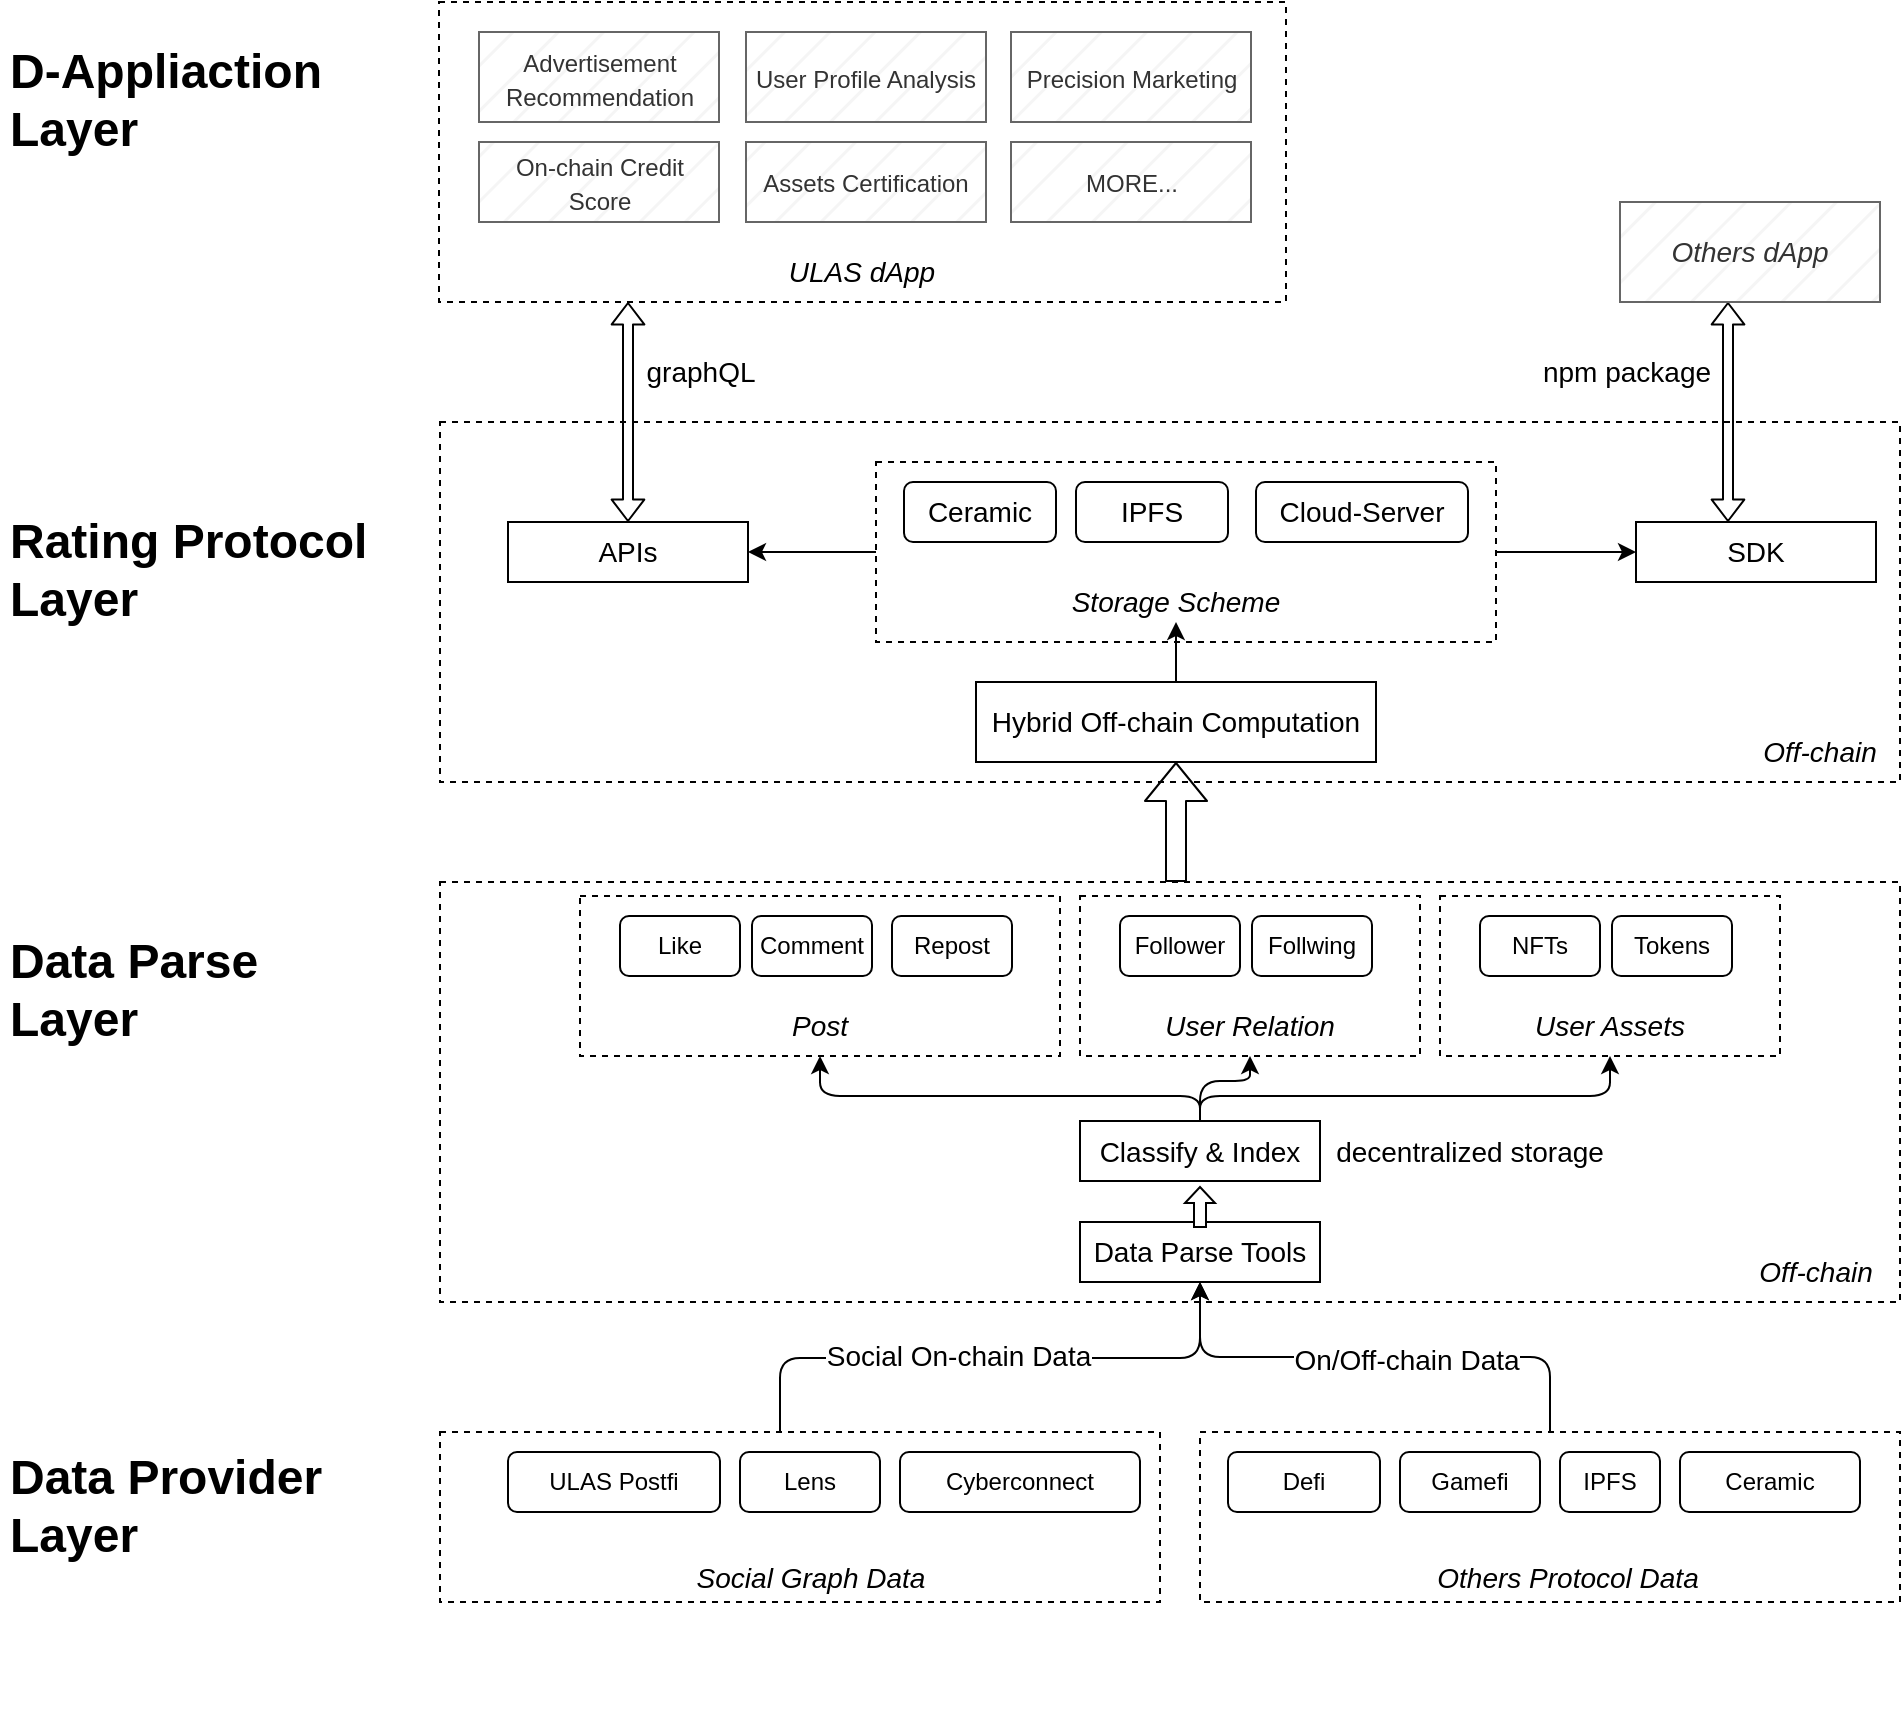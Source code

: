 <mxfile version="20.1.1" type="github">
  <diagram id="ygzSirnMUKqVHTcodODq" name="Page-1">
    <mxGraphModel dx="1697" dy="909" grid="1" gridSize="10" guides="1" tooltips="1" connect="1" arrows="1" fold="1" page="1" pageScale="1" pageWidth="827" pageHeight="1169" math="0" shadow="0">
      <root>
        <mxCell id="0" />
        <mxCell id="1" parent="0" />
        <mxCell id="9h2n3OwukKY5-VpyM2bv-74" value="" style="rounded=0;whiteSpace=wrap;html=1;dashed=1;" parent="1" vertex="1">
          <mxGeometry x="260" y="280" width="730" height="180" as="geometry" />
        </mxCell>
        <mxCell id="9h2n3OwukKY5-VpyM2bv-57" value="" style="rounded=0;whiteSpace=wrap;html=1;dashed=1;" parent="1" vertex="1">
          <mxGeometry x="259.5" y="70" width="423.5" height="150" as="geometry" />
        </mxCell>
        <mxCell id="9h2n3OwukKY5-VpyM2bv-61" value="" style="edgeStyle=orthogonalEdgeStyle;rounded=1;orthogonalLoop=1;jettySize=auto;html=1;fontSize=14;" parent="1" source="9h2n3OwukKY5-VpyM2bv-49" target="9h2n3OwukKY5-VpyM2bv-54" edge="1">
          <mxGeometry relative="1" as="geometry" />
        </mxCell>
        <mxCell id="9h2n3OwukKY5-VpyM2bv-62" value="" style="edgeStyle=orthogonalEdgeStyle;rounded=1;orthogonalLoop=1;jettySize=auto;html=1;fontSize=14;" parent="1" source="9h2n3OwukKY5-VpyM2bv-49" target="9h2n3OwukKY5-VpyM2bv-53" edge="1">
          <mxGeometry relative="1" as="geometry" />
        </mxCell>
        <mxCell id="9h2n3OwukKY5-VpyM2bv-49" value="" style="rounded=0;whiteSpace=wrap;html=1;dashed=1;" parent="1" vertex="1">
          <mxGeometry x="478" y="300" width="310" height="90" as="geometry" />
        </mxCell>
        <mxCell id="nCG46OqaRl130R50hFcX-19" value="" style="rounded=0;whiteSpace=wrap;html=1;dashed=1;" parent="1" vertex="1">
          <mxGeometry x="260" y="785" width="360" height="85" as="geometry" />
        </mxCell>
        <mxCell id="nCG46OqaRl130R50hFcX-2" value="&lt;h1&gt;Data Provider Layer&lt;/h1&gt;" style="text;html=1;strokeColor=none;fillColor=none;spacing=5;spacingTop=-20;whiteSpace=wrap;overflow=hidden;rounded=0;" parent="1" vertex="1">
          <mxGeometry x="40" y="787.5" width="230" height="140" as="geometry" />
        </mxCell>
        <mxCell id="nCG46OqaRl130R50hFcX-3" value="ULAS Postfi" style="rounded=1;whiteSpace=wrap;html=1;" parent="1" vertex="1">
          <mxGeometry x="294" y="795" width="106" height="30" as="geometry" />
        </mxCell>
        <mxCell id="nCG46OqaRl130R50hFcX-4" value="&lt;h1&gt;Rating Protocol Layer&lt;/h1&gt;" style="text;html=1;strokeColor=none;fillColor=none;spacing=5;spacingTop=-20;whiteSpace=wrap;overflow=hidden;rounded=0;" parent="1" vertex="1">
          <mxGeometry x="40" y="320" width="190" height="120" as="geometry" />
        </mxCell>
        <mxCell id="nCG46OqaRl130R50hFcX-5" value="&lt;h1&gt;D-Appliaction Layer&lt;/h1&gt;" style="text;html=1;strokeColor=none;fillColor=none;spacing=5;spacingTop=-20;whiteSpace=wrap;overflow=hidden;rounded=0;" parent="1" vertex="1">
          <mxGeometry x="40" y="85" width="190" height="120" as="geometry" />
        </mxCell>
        <mxCell id="nCG46OqaRl130R50hFcX-9" value="Lens" style="rounded=1;whiteSpace=wrap;html=1;" parent="1" vertex="1">
          <mxGeometry x="410" y="795" width="70" height="30" as="geometry" />
        </mxCell>
        <mxCell id="nCG46OqaRl130R50hFcX-10" value="Cyberconnect" style="rounded=1;whiteSpace=wrap;html=1;" parent="1" vertex="1">
          <mxGeometry x="490" y="795" width="120" height="30" as="geometry" />
        </mxCell>
        <mxCell id="nCG46OqaRl130R50hFcX-13" value="&lt;h1&gt;Data Parse Layer&lt;/h1&gt;&lt;p&gt;&lt;br&gt;&lt;/p&gt;" style="text;html=1;strokeColor=none;fillColor=none;spacing=5;spacingTop=-20;whiteSpace=wrap;overflow=hidden;rounded=0;" parent="1" vertex="1">
          <mxGeometry x="40" y="529.75" width="200" height="170.5" as="geometry" />
        </mxCell>
        <mxCell id="nCG46OqaRl130R50hFcX-17" value="Off-chain" style="text;html=1;strokeColor=none;fillColor=none;align=center;verticalAlign=middle;whiteSpace=wrap;rounded=0;dashed=1;" parent="1" vertex="1">
          <mxGeometry x="460" y="520" width="60" height="30" as="geometry" />
        </mxCell>
        <mxCell id="nCG46OqaRl130R50hFcX-23" value="" style="rounded=0;whiteSpace=wrap;html=1;dashed=1;" parent="1" vertex="1">
          <mxGeometry x="260" y="510" width="730" height="210" as="geometry" />
        </mxCell>
        <mxCell id="9h2n3OwukKY5-VpyM2bv-1" value="" style="rounded=0;whiteSpace=wrap;html=1;dashed=1;" parent="1" vertex="1">
          <mxGeometry x="330" y="517" width="240" height="80" as="geometry" />
        </mxCell>
        <mxCell id="9h2n3OwukKY5-VpyM2bv-2" value="Like" style="rounded=1;whiteSpace=wrap;html=1;" parent="1" vertex="1">
          <mxGeometry x="350" y="527" width="60" height="30" as="geometry" />
        </mxCell>
        <mxCell id="9h2n3OwukKY5-VpyM2bv-3" value="Comment" style="rounded=1;whiteSpace=wrap;html=1;" parent="1" vertex="1">
          <mxGeometry x="416" y="527" width="60" height="30" as="geometry" />
        </mxCell>
        <mxCell id="9h2n3OwukKY5-VpyM2bv-4" value="Repost" style="rounded=1;whiteSpace=wrap;html=1;" parent="1" vertex="1">
          <mxGeometry x="486" y="527" width="60" height="30" as="geometry" />
        </mxCell>
        <mxCell id="9h2n3OwukKY5-VpyM2bv-5" value="&lt;font style=&quot;font-size: 14px;&quot;&gt;&lt;i&gt;Post&lt;/i&gt;&lt;/font&gt;" style="text;html=1;strokeColor=none;fillColor=none;align=center;verticalAlign=middle;whiteSpace=wrap;rounded=0;" parent="1" vertex="1">
          <mxGeometry x="420" y="567" width="60" height="30" as="geometry" />
        </mxCell>
        <mxCell id="9h2n3OwukKY5-VpyM2bv-6" value="" style="rounded=0;whiteSpace=wrap;html=1;dashed=1;" parent="1" vertex="1">
          <mxGeometry x="580" y="517" width="170" height="80" as="geometry" />
        </mxCell>
        <mxCell id="9h2n3OwukKY5-VpyM2bv-7" value="Follower" style="rounded=1;whiteSpace=wrap;html=1;" parent="1" vertex="1">
          <mxGeometry x="600" y="527" width="60" height="30" as="geometry" />
        </mxCell>
        <mxCell id="9h2n3OwukKY5-VpyM2bv-8" value="Follwing" style="rounded=1;whiteSpace=wrap;html=1;" parent="1" vertex="1">
          <mxGeometry x="666" y="527" width="60" height="30" as="geometry" />
        </mxCell>
        <mxCell id="9h2n3OwukKY5-VpyM2bv-10" value="&lt;font style=&quot;font-size: 14px;&quot;&gt;&lt;i&gt;User Relation&lt;/i&gt;&lt;/font&gt;" style="text;html=1;strokeColor=none;fillColor=none;align=center;verticalAlign=middle;whiteSpace=wrap;rounded=0;" parent="1" vertex="1">
          <mxGeometry x="610" y="572" width="110" height="20" as="geometry" />
        </mxCell>
        <mxCell id="9h2n3OwukKY5-VpyM2bv-11" value="" style="rounded=0;whiteSpace=wrap;html=1;dashed=1;" parent="1" vertex="1">
          <mxGeometry x="760" y="517" width="170" height="80" as="geometry" />
        </mxCell>
        <mxCell id="9h2n3OwukKY5-VpyM2bv-12" value="NFTs" style="rounded=1;whiteSpace=wrap;html=1;" parent="1" vertex="1">
          <mxGeometry x="780" y="527" width="60" height="30" as="geometry" />
        </mxCell>
        <mxCell id="9h2n3OwukKY5-VpyM2bv-13" value="Tokens" style="rounded=1;whiteSpace=wrap;html=1;" parent="1" vertex="1">
          <mxGeometry x="846" y="527" width="60" height="30" as="geometry" />
        </mxCell>
        <mxCell id="9h2n3OwukKY5-VpyM2bv-14" value="&lt;font style=&quot;font-size: 14px;&quot;&gt;&lt;i&gt;User Assets&lt;/i&gt;&lt;/font&gt;" style="text;html=1;strokeColor=none;fillColor=none;align=center;verticalAlign=middle;whiteSpace=wrap;rounded=0;" parent="1" vertex="1">
          <mxGeometry x="790" y="572" width="110" height="20" as="geometry" />
        </mxCell>
        <mxCell id="9h2n3OwukKY5-VpyM2bv-16" value="&lt;font style=&quot;font-size: 14px;&quot;&gt;&lt;i&gt;Social Graph Data&lt;/i&gt;&lt;/font&gt;" style="text;html=1;strokeColor=none;fillColor=none;align=center;verticalAlign=middle;whiteSpace=wrap;rounded=0;" parent="1" vertex="1">
          <mxGeometry x="382.5" y="845" width="125" height="25" as="geometry" />
        </mxCell>
        <mxCell id="9h2n3OwukKY5-VpyM2bv-17" value="Data Parse Tools" style="rounded=0;whiteSpace=wrap;html=1;fontSize=14;" parent="1" vertex="1">
          <mxGeometry x="580" y="680" width="120" height="30" as="geometry" />
        </mxCell>
        <mxCell id="9h2n3OwukKY5-VpyM2bv-25" value="" style="edgeStyle=orthogonalEdgeStyle;rounded=1;orthogonalLoop=1;jettySize=auto;html=1;fontSize=14;exitX=0.5;exitY=0;exitDx=0;exitDy=0;" parent="1" source="9h2n3OwukKY5-VpyM2bv-18" target="9h2n3OwukKY5-VpyM2bv-17" edge="1">
          <mxGeometry relative="1" as="geometry" />
        </mxCell>
        <mxCell id="9h2n3OwukKY5-VpyM2bv-28" value="On/Off-chain Data" style="edgeLabel;html=1;align=center;verticalAlign=middle;resizable=0;points=[];fontSize=14;" parent="9h2n3OwukKY5-VpyM2bv-25" vertex="1" connectable="0">
          <mxGeometry x="-0.123" y="1" relative="1" as="geometry">
            <mxPoint as="offset" />
          </mxGeometry>
        </mxCell>
        <mxCell id="9h2n3OwukKY5-VpyM2bv-18" value="" style="rounded=0;whiteSpace=wrap;html=1;dashed=1;" parent="1" vertex="1">
          <mxGeometry x="640" y="785" width="350" height="85" as="geometry" />
        </mxCell>
        <mxCell id="9h2n3OwukKY5-VpyM2bv-19" value="Defi" style="rounded=1;whiteSpace=wrap;html=1;" parent="1" vertex="1">
          <mxGeometry x="654" y="795" width="76" height="30" as="geometry" />
        </mxCell>
        <mxCell id="9h2n3OwukKY5-VpyM2bv-20" value="Gamefi" style="rounded=1;whiteSpace=wrap;html=1;" parent="1" vertex="1">
          <mxGeometry x="740" y="795" width="70" height="30" as="geometry" />
        </mxCell>
        <mxCell id="9h2n3OwukKY5-VpyM2bv-21" value="IPFS" style="rounded=1;whiteSpace=wrap;html=1;" parent="1" vertex="1">
          <mxGeometry x="820" y="795" width="50" height="30" as="geometry" />
        </mxCell>
        <mxCell id="9h2n3OwukKY5-VpyM2bv-22" value="&lt;font style=&quot;font-size: 14px;&quot;&gt;&lt;i&gt;Others Protocol Data&lt;/i&gt;&lt;/font&gt;" style="text;html=1;strokeColor=none;fillColor=none;align=center;verticalAlign=middle;whiteSpace=wrap;rounded=0;" parent="1" vertex="1">
          <mxGeometry x="740" y="845" width="167.5" height="25" as="geometry" />
        </mxCell>
        <mxCell id="9h2n3OwukKY5-VpyM2bv-23" value="" style="edgeStyle=orthogonalEdgeStyle;orthogonalLoop=1;jettySize=auto;html=1;fontSize=14;rounded=1;" parent="1" source="nCG46OqaRl130R50hFcX-19" target="9h2n3OwukKY5-VpyM2bv-17" edge="1">
          <mxGeometry relative="1" as="geometry">
            <Array as="points">
              <mxPoint x="430" y="748" />
              <mxPoint x="640" y="748" />
            </Array>
          </mxGeometry>
        </mxCell>
        <mxCell id="9h2n3OwukKY5-VpyM2bv-27" value="Social On-chain Data" style="edgeLabel;html=1;align=center;verticalAlign=middle;resizable=0;points=[];fontSize=14;" parent="9h2n3OwukKY5-VpyM2bv-23" vertex="1" connectable="0">
          <mxGeometry x="-0.121" y="1" relative="1" as="geometry">
            <mxPoint as="offset" />
          </mxGeometry>
        </mxCell>
        <mxCell id="nCG46OqaRl130R50hFcX-11" value="Ceramic" style="rounded=1;whiteSpace=wrap;html=1;" parent="1" vertex="1">
          <mxGeometry x="880" y="795" width="90" height="30" as="geometry" />
        </mxCell>
        <mxCell id="9h2n3OwukKY5-VpyM2bv-33" style="edgeStyle=orthogonalEdgeStyle;rounded=1;orthogonalLoop=1;jettySize=auto;html=1;exitX=0.5;exitY=0;exitDx=0;exitDy=0;fontSize=14;entryX=0.5;entryY=1;entryDx=0;entryDy=0;" parent="1" source="9h2n3OwukKY5-VpyM2bv-30" target="9h2n3OwukKY5-VpyM2bv-5" edge="1">
          <mxGeometry relative="1" as="geometry">
            <Array as="points">
              <mxPoint x="640" y="617" />
              <mxPoint x="450" y="617" />
            </Array>
          </mxGeometry>
        </mxCell>
        <mxCell id="9h2n3OwukKY5-VpyM2bv-30" value="Classify &amp;amp; Index" style="rounded=0;whiteSpace=wrap;html=1;fontSize=14;" parent="1" vertex="1">
          <mxGeometry x="580" y="629.5" width="120" height="30" as="geometry" />
        </mxCell>
        <mxCell id="9h2n3OwukKY5-VpyM2bv-31" value="" style="shape=singleArrow;whiteSpace=wrap;html=1;arrowWidth=0.4;arrowSize=0.4;fontSize=14;rounded=0;rotation=-90;" parent="1" vertex="1">
          <mxGeometry x="630" y="665" width="20" height="15" as="geometry" />
        </mxCell>
        <mxCell id="9h2n3OwukKY5-VpyM2bv-34" style="edgeStyle=orthogonalEdgeStyle;rounded=1;orthogonalLoop=1;jettySize=auto;html=1;exitX=0.5;exitY=0;exitDx=0;exitDy=0;fontSize=14;" parent="1" source="9h2n3OwukKY5-VpyM2bv-30" target="9h2n3OwukKY5-VpyM2bv-6" edge="1">
          <mxGeometry relative="1" as="geometry">
            <mxPoint x="650" y="639.5" as="sourcePoint" />
            <mxPoint x="460" y="607" as="targetPoint" />
            <Array as="points" />
          </mxGeometry>
        </mxCell>
        <mxCell id="9h2n3OwukKY5-VpyM2bv-35" style="edgeStyle=orthogonalEdgeStyle;rounded=1;orthogonalLoop=1;jettySize=auto;html=1;exitX=0.5;exitY=0;exitDx=0;exitDy=0;fontSize=14;" parent="1" source="9h2n3OwukKY5-VpyM2bv-30" target="9h2n3OwukKY5-VpyM2bv-11" edge="1">
          <mxGeometry relative="1" as="geometry">
            <mxPoint x="650" y="639.5" as="sourcePoint" />
            <mxPoint x="675" y="607" as="targetPoint" />
            <Array as="points">
              <mxPoint x="640" y="617" />
              <mxPoint x="845" y="617" />
            </Array>
          </mxGeometry>
        </mxCell>
        <mxCell id="9h2n3OwukKY5-VpyM2bv-38" value="decentralized storage" style="text;html=1;strokeColor=none;fillColor=none;align=center;verticalAlign=middle;whiteSpace=wrap;rounded=0;fontSize=14;" parent="1" vertex="1">
          <mxGeometry x="700" y="629.5" width="150" height="30" as="geometry" />
        </mxCell>
        <mxCell id="9h2n3OwukKY5-VpyM2bv-39" value="&lt;i&gt;Off-chain&lt;/i&gt;" style="text;html=1;strokeColor=none;fillColor=none;align=center;verticalAlign=middle;whiteSpace=wrap;rounded=0;fontSize=14;" parent="1" vertex="1">
          <mxGeometry x="918" y="690" width="60" height="30" as="geometry" />
        </mxCell>
        <mxCell id="9h2n3OwukKY5-VpyM2bv-52" style="edgeStyle=orthogonalEdgeStyle;rounded=1;orthogonalLoop=1;jettySize=auto;html=1;exitX=0.5;exitY=0;exitDx=0;exitDy=0;entryX=0.5;entryY=1;entryDx=0;entryDy=0;fontSize=14;" parent="1" source="9h2n3OwukKY5-VpyM2bv-40" target="9h2n3OwukKY5-VpyM2bv-50" edge="1">
          <mxGeometry relative="1" as="geometry" />
        </mxCell>
        <mxCell id="9h2n3OwukKY5-VpyM2bv-40" value="Hybrid Off-chain Computation" style="rounded=0;whiteSpace=wrap;html=1;fontSize=14;" parent="1" vertex="1">
          <mxGeometry x="528" y="410" width="200" height="40" as="geometry" />
        </mxCell>
        <mxCell id="9h2n3OwukKY5-VpyM2bv-44" value="&lt;font style=&quot;font-size: 12px;&quot;&gt;Advertisement&lt;br&gt;Recommendation&lt;/font&gt;" style="rounded=0;whiteSpace=wrap;html=1;fontSize=14;fillColor=#f5f5f5;strokeColor=#666666;fontColor=#333333;perimeterSpacing=0;fillStyle=hatch;" parent="1" vertex="1">
          <mxGeometry x="279.5" y="85" width="120" height="45" as="geometry" />
        </mxCell>
        <mxCell id="9h2n3OwukKY5-VpyM2bv-45" value="&lt;font style=&quot;font-size: 12px;&quot;&gt;User Profile Analysis&lt;/font&gt;" style="rounded=0;whiteSpace=wrap;html=1;fontSize=14;fillColor=#f5f5f5;strokeColor=#666666;fontColor=#333333;fillStyle=hatch;" parent="1" vertex="1">
          <mxGeometry x="413" y="85" width="120" height="45" as="geometry" />
        </mxCell>
        <mxCell id="9h2n3OwukKY5-VpyM2bv-46" value="Ceramic" style="rounded=1;whiteSpace=wrap;html=1;fontSize=14;" parent="1" vertex="1">
          <mxGeometry x="492" y="310" width="76" height="30" as="geometry" />
        </mxCell>
        <mxCell id="9h2n3OwukKY5-VpyM2bv-47" value="IPFS" style="rounded=1;whiteSpace=wrap;html=1;fontSize=14;" parent="1" vertex="1">
          <mxGeometry x="578" y="310" width="76" height="30" as="geometry" />
        </mxCell>
        <mxCell id="9h2n3OwukKY5-VpyM2bv-48" value="Cloud-Server" style="rounded=1;whiteSpace=wrap;html=1;fontSize=14;" parent="1" vertex="1">
          <mxGeometry x="668" y="310" width="106" height="30" as="geometry" />
        </mxCell>
        <mxCell id="9h2n3OwukKY5-VpyM2bv-50" value="&lt;font style=&quot;font-size: 14px;&quot;&gt;&lt;i&gt;Storage Scheme&lt;/i&gt;&lt;/font&gt;" style="text;html=1;strokeColor=none;fillColor=none;align=center;verticalAlign=middle;whiteSpace=wrap;rounded=0;" parent="1" vertex="1">
          <mxGeometry x="573" y="360" width="110" height="20" as="geometry" />
        </mxCell>
        <mxCell id="9h2n3OwukKY5-VpyM2bv-53" value="SDK" style="rounded=0;whiteSpace=wrap;html=1;fontSize=14;" parent="1" vertex="1">
          <mxGeometry x="858" y="330" width="120" height="30" as="geometry" />
        </mxCell>
        <mxCell id="9h2n3OwukKY5-VpyM2bv-54" value="APIs" style="rounded=0;whiteSpace=wrap;html=1;fontSize=14;" parent="1" vertex="1">
          <mxGeometry x="294" y="330" width="120" height="30" as="geometry" />
        </mxCell>
        <mxCell id="9h2n3OwukKY5-VpyM2bv-56" value="" style="shape=flexArrow;endArrow=classic;startArrow=classic;html=1;rounded=1;fontSize=14;exitX=0.5;exitY=0;exitDx=0;exitDy=0;startWidth=10.333;startSize=3.237;endWidth=10.333;endSize=3.237;width=5;" parent="1" source="9h2n3OwukKY5-VpyM2bv-54" edge="1">
          <mxGeometry width="100" height="100" relative="1" as="geometry">
            <mxPoint x="500" y="240" as="sourcePoint" />
            <mxPoint x="354" y="220" as="targetPoint" />
          </mxGeometry>
        </mxCell>
        <mxCell id="9h2n3OwukKY5-VpyM2bv-59" value="graphQL" style="text;html=1;align=center;verticalAlign=middle;resizable=0;points=[];autosize=1;strokeColor=none;fillColor=none;fontSize=14;" parent="1" vertex="1">
          <mxGeometry x="350" y="240" width="80" height="30" as="geometry" />
        </mxCell>
        <mxCell id="9h2n3OwukKY5-VpyM2bv-60" value="&lt;font style=&quot;font-size: 12px;&quot;&gt;Precision Marketing&lt;/font&gt;" style="rounded=0;whiteSpace=wrap;html=1;fontSize=14;fillColor=#f5f5f5;strokeColor=#666666;fontColor=#333333;fillStyle=hatch;" parent="1" vertex="1">
          <mxGeometry x="545.5" y="85" width="120" height="45" as="geometry" />
        </mxCell>
        <mxCell id="9h2n3OwukKY5-VpyM2bv-63" value="&lt;div style=&quot;&quot;&gt;&lt;font style=&quot;font-size: 12px;&quot;&gt;On-chain Credit Score&lt;/font&gt;&lt;/div&gt;" style="rounded=0;whiteSpace=wrap;html=1;fontSize=14;align=center;fillColor=#f5f5f5;strokeColor=#666666;fontColor=#333333;fillStyle=hatch;" parent="1" vertex="1">
          <mxGeometry x="279.5" y="140" width="120" height="40" as="geometry" />
        </mxCell>
        <mxCell id="9h2n3OwukKY5-VpyM2bv-64" value="&lt;div style=&quot;&quot;&gt;&lt;font style=&quot;font-size: 12px;&quot;&gt;Assets Certification&lt;/font&gt;&lt;/div&gt;" style="rounded=0;whiteSpace=wrap;html=1;fontSize=14;align=center;fillColor=#f5f5f5;strokeColor=#666666;fontColor=#333333;fillStyle=hatch;" parent="1" vertex="1">
          <mxGeometry x="413" y="140" width="120" height="40" as="geometry" />
        </mxCell>
        <mxCell id="9h2n3OwukKY5-VpyM2bv-65" value="&lt;div style=&quot;&quot;&gt;&lt;font style=&quot;font-size: 12px;&quot;&gt;MORE...&lt;/font&gt;&lt;/div&gt;" style="rounded=0;whiteSpace=wrap;html=1;fontSize=14;align=center;fillColor=#f5f5f5;strokeColor=#666666;fontColor=#333333;fillStyle=hatch;" parent="1" vertex="1">
          <mxGeometry x="545.5" y="140" width="120" height="40" as="geometry" />
        </mxCell>
        <mxCell id="9h2n3OwukKY5-VpyM2bv-66" value="&lt;font style=&quot;font-size: 14px;&quot;&gt;&lt;i&gt;ULAS dApp&lt;/i&gt;&lt;/font&gt;" style="text;html=1;strokeColor=none;fillColor=none;align=center;verticalAlign=middle;whiteSpace=wrap;rounded=0;" parent="1" vertex="1">
          <mxGeometry x="411.25" y="190" width="120" height="30" as="geometry" />
        </mxCell>
        <mxCell id="9h2n3OwukKY5-VpyM2bv-68" value="" style="shape=flexArrow;endArrow=classic;startArrow=classic;html=1;rounded=1;fontSize=14;exitX=0.5;exitY=0;exitDx=0;exitDy=0;startWidth=10.333;startSize=3.237;endWidth=10.333;endSize=3.237;width=5;" parent="1" edge="1">
          <mxGeometry width="100" height="100" relative="1" as="geometry">
            <mxPoint x="904" y="330.0" as="sourcePoint" />
            <mxPoint x="904" y="220.0" as="targetPoint" />
          </mxGeometry>
        </mxCell>
        <mxCell id="9h2n3OwukKY5-VpyM2bv-69" value="npm package" style="text;html=1;align=center;verticalAlign=middle;resizable=0;points=[];autosize=1;strokeColor=none;fillColor=none;fontSize=14;" parent="1" vertex="1">
          <mxGeometry x="797.5" y="240" width="110" height="30" as="geometry" />
        </mxCell>
        <mxCell id="9h2n3OwukKY5-VpyM2bv-73" value="&lt;i style=&quot;font-size: 14px;&quot;&gt;Others dApp&lt;/i&gt;" style="rounded=0;whiteSpace=wrap;html=1;fillStyle=hatch;fontSize=12;fillColor=#f5f5f5;fontColor=#333333;strokeColor=#666666;" parent="1" vertex="1">
          <mxGeometry x="850" y="170" width="130" height="50" as="geometry" />
        </mxCell>
        <mxCell id="9h2n3OwukKY5-VpyM2bv-75" value="&lt;i&gt;Off-chain&lt;/i&gt;" style="text;html=1;strokeColor=none;fillColor=none;align=center;verticalAlign=middle;whiteSpace=wrap;rounded=0;fontSize=14;" parent="1" vertex="1">
          <mxGeometry x="920" y="430" width="60" height="30" as="geometry" />
        </mxCell>
        <mxCell id="9h2n3OwukKY5-VpyM2bv-43" value="" style="shape=flexArrow;endArrow=classic;html=1;rounded=1;fontSize=14;" parent="1" edge="1">
          <mxGeometry width="50" height="50" relative="1" as="geometry">
            <mxPoint x="628" y="510" as="sourcePoint" />
            <mxPoint x="628" y="450" as="targetPoint" />
          </mxGeometry>
        </mxCell>
      </root>
    </mxGraphModel>
  </diagram>
</mxfile>
